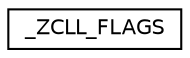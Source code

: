 digraph "Graphical Class Hierarchy"
{
  edge [fontname="Helvetica",fontsize="10",labelfontname="Helvetica",labelfontsize="10"];
  node [fontname="Helvetica",fontsize="10",shape=record];
  rankdir="LR";
  Node1 [label="_ZCLL_FLAGS",height=0.2,width=0.4,color="black", fillcolor="white", style="filled",URL="$union___z_c_l_l___f_l_a_g_s.html"];
}
